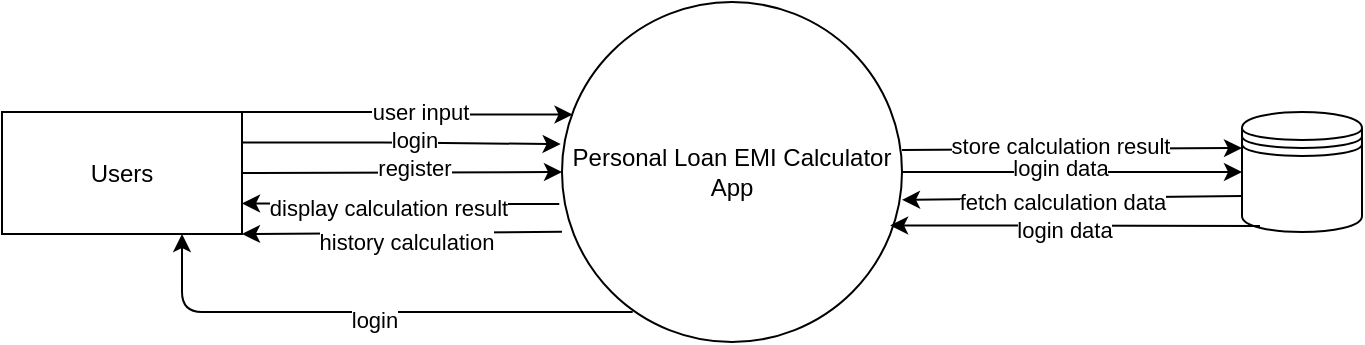 <mxfile version="24.4.15" type="github">
  <diagram name="Page-1" id="4gfZJWCbvDIWnL8wTOGd">
    <mxGraphModel dx="407" dy="252" grid="1" gridSize="10" guides="1" tooltips="1" connect="1" arrows="1" fold="1" page="1" pageScale="1" pageWidth="850" pageHeight="1100" math="0" shadow="0">
      <root>
        <mxCell id="0" />
        <mxCell id="1" parent="0" />
        <mxCell id="e2m1-YZ9APcAFBvNhqRW-2" value="Users" style="whiteSpace=wrap;html=1;" vertex="1" parent="1">
          <mxGeometry x="80" y="200" width="120" height="61" as="geometry" />
        </mxCell>
        <mxCell id="e2m1-YZ9APcAFBvNhqRW-3" value="" style="shape=datastore;whiteSpace=wrap;html=1;" vertex="1" parent="1">
          <mxGeometry x="700" y="200" width="60" height="60" as="geometry" />
        </mxCell>
        <mxCell id="e2m1-YZ9APcAFBvNhqRW-4" value="Personal Loan EMI Calculator App" style="ellipse;whiteSpace=wrap;html=1;aspect=fixed;" vertex="1" parent="1">
          <mxGeometry x="360" y="145" width="170" height="170" as="geometry" />
        </mxCell>
        <mxCell id="e2m1-YZ9APcAFBvNhqRW-5" value="" style="endArrow=classic;html=1;exitX=1;exitY=0.5;exitDx=0;exitDy=0;entryX=0;entryY=0.5;entryDx=0;entryDy=0;edgeStyle=orthogonalEdgeStyle;" edge="1" parent="1" source="e2m1-YZ9APcAFBvNhqRW-2">
          <mxGeometry width="50" height="50" relative="1" as="geometry">
            <mxPoint x="200" y="239" as="sourcePoint" />
            <mxPoint x="360" y="230" as="targetPoint" />
          </mxGeometry>
        </mxCell>
        <mxCell id="e2m1-YZ9APcAFBvNhqRW-8" value="register" style="edgeLabel;html=1;align=center;verticalAlign=middle;resizable=0;points=[];" vertex="1" connectable="0" parent="e2m1-YZ9APcAFBvNhqRW-5">
          <mxGeometry x="0.078" y="2" relative="1" as="geometry">
            <mxPoint as="offset" />
          </mxGeometry>
        </mxCell>
        <mxCell id="e2m1-YZ9APcAFBvNhqRW-6" value="" style="endArrow=classic;html=1;entryX=1;entryY=1;entryDx=0;entryDy=0;exitX=0;exitY=0.676;exitDx=0;exitDy=0;exitPerimeter=0;" edge="1" parent="1" source="e2m1-YZ9APcAFBvNhqRW-4" target="e2m1-YZ9APcAFBvNhqRW-2">
          <mxGeometry width="50" height="50" relative="1" as="geometry">
            <mxPoint x="240" y="310" as="sourcePoint" />
            <mxPoint x="290" y="260" as="targetPoint" />
            <Array as="points" />
          </mxGeometry>
        </mxCell>
        <mxCell id="e2m1-YZ9APcAFBvNhqRW-7" value="history calculation" style="edgeLabel;html=1;align=center;verticalAlign=middle;resizable=0;points=[];" vertex="1" connectable="0" parent="e2m1-YZ9APcAFBvNhqRW-6">
          <mxGeometry x="-0.02" y="3" relative="1" as="geometry">
            <mxPoint y="1" as="offset" />
          </mxGeometry>
        </mxCell>
        <mxCell id="e2m1-YZ9APcAFBvNhqRW-10" value="" style="endArrow=classic;html=1;exitX=1;exitY=0.5;exitDx=0;exitDy=0;entryX=0;entryY=0.5;entryDx=0;entryDy=0;" edge="1" parent="1" source="e2m1-YZ9APcAFBvNhqRW-4" target="e2m1-YZ9APcAFBvNhqRW-3">
          <mxGeometry width="50" height="50" relative="1" as="geometry">
            <mxPoint x="550" y="250" as="sourcePoint" />
            <mxPoint x="600" y="200" as="targetPoint" />
          </mxGeometry>
        </mxCell>
        <mxCell id="e2m1-YZ9APcAFBvNhqRW-12" value="login data" style="edgeLabel;html=1;align=center;verticalAlign=middle;resizable=0;points=[];" vertex="1" connectable="0" parent="e2m1-YZ9APcAFBvNhqRW-10">
          <mxGeometry x="-0.074" y="2" relative="1" as="geometry">
            <mxPoint as="offset" />
          </mxGeometry>
        </mxCell>
        <mxCell id="e2m1-YZ9APcAFBvNhqRW-11" value="" style="endArrow=classic;html=1;exitX=0;exitY=0.7;exitDx=0;exitDy=0;entryX=1;entryY=0.582;entryDx=0;entryDy=0;entryPerimeter=0;" edge="1" parent="1" source="e2m1-YZ9APcAFBvNhqRW-3" target="e2m1-YZ9APcAFBvNhqRW-4">
          <mxGeometry width="50" height="50" relative="1" as="geometry">
            <mxPoint x="590" y="260" as="sourcePoint" />
            <mxPoint x="640" y="210" as="targetPoint" />
          </mxGeometry>
        </mxCell>
        <mxCell id="e2m1-YZ9APcAFBvNhqRW-13" value="fetch calculation data" style="edgeLabel;html=1;align=center;verticalAlign=middle;resizable=0;points=[];" vertex="1" connectable="0" parent="e2m1-YZ9APcAFBvNhqRW-11">
          <mxGeometry x="0.067" y="2" relative="1" as="geometry">
            <mxPoint as="offset" />
          </mxGeometry>
        </mxCell>
        <mxCell id="e2m1-YZ9APcAFBvNhqRW-15" value="" style="endArrow=classic;html=1;exitX=1;exitY=0.25;exitDx=0;exitDy=0;entryX=-0.004;entryY=0.418;entryDx=0;entryDy=0;entryPerimeter=0;edgeStyle=orthogonalEdgeStyle;" edge="1" parent="1" source="e2m1-YZ9APcAFBvNhqRW-2" target="e2m1-YZ9APcAFBvNhqRW-4">
          <mxGeometry width="50" height="50" relative="1" as="geometry">
            <mxPoint x="200" y="209" as="sourcePoint" />
            <mxPoint x="360" y="209" as="targetPoint" />
          </mxGeometry>
        </mxCell>
        <mxCell id="e2m1-YZ9APcAFBvNhqRW-16" value="login" style="edgeLabel;html=1;align=center;verticalAlign=middle;resizable=0;points=[];" vertex="1" connectable="0" parent="e2m1-YZ9APcAFBvNhqRW-15">
          <mxGeometry x="0.078" y="2" relative="1" as="geometry">
            <mxPoint as="offset" />
          </mxGeometry>
        </mxCell>
        <mxCell id="e2m1-YZ9APcAFBvNhqRW-17" value="" style="endArrow=classic;html=1;entryX=1;entryY=0.75;entryDx=0;entryDy=0;exitX=-0.008;exitY=0.594;exitDx=0;exitDy=0;exitPerimeter=0;" edge="1" parent="1" source="e2m1-YZ9APcAFBvNhqRW-4" target="e2m1-YZ9APcAFBvNhqRW-2">
          <mxGeometry width="50" height="50" relative="1" as="geometry">
            <mxPoint x="230" y="320" as="sourcePoint" />
            <mxPoint x="360" y="246" as="targetPoint" />
            <Array as="points" />
          </mxGeometry>
        </mxCell>
        <mxCell id="e2m1-YZ9APcAFBvNhqRW-18" value="display calculation result" style="edgeLabel;html=1;align=center;verticalAlign=middle;resizable=0;points=[];" vertex="1" connectable="0" parent="e2m1-YZ9APcAFBvNhqRW-17">
          <mxGeometry x="0.078" y="2" relative="1" as="geometry">
            <mxPoint as="offset" />
          </mxGeometry>
        </mxCell>
        <mxCell id="e2m1-YZ9APcAFBvNhqRW-19" value="" style="endArrow=classic;html=1;exitX=1;exitY=0.5;exitDx=0;exitDy=0;entryX=0;entryY=0.3;entryDx=0;entryDy=0;" edge="1" parent="1" target="e2m1-YZ9APcAFBvNhqRW-3">
          <mxGeometry width="50" height="50" relative="1" as="geometry">
            <mxPoint x="530" y="219" as="sourcePoint" />
            <mxPoint x="700" y="219" as="targetPoint" />
          </mxGeometry>
        </mxCell>
        <mxCell id="e2m1-YZ9APcAFBvNhqRW-20" value="store calculation result" style="edgeLabel;html=1;align=center;verticalAlign=middle;resizable=0;points=[];" vertex="1" connectable="0" parent="e2m1-YZ9APcAFBvNhqRW-19">
          <mxGeometry x="-0.074" y="2" relative="1" as="geometry">
            <mxPoint as="offset" />
          </mxGeometry>
        </mxCell>
        <mxCell id="e2m1-YZ9APcAFBvNhqRW-21" value="" style="endArrow=classic;html=1;exitX=1;exitY=0;exitDx=0;exitDy=0;entryX=0.031;entryY=0.331;entryDx=0;entryDy=0;entryPerimeter=0;edgeStyle=orthogonalEdgeStyle;" edge="1" parent="1" source="e2m1-YZ9APcAFBvNhqRW-2" target="e2m1-YZ9APcAFBvNhqRW-4">
          <mxGeometry width="50" height="50" relative="1" as="geometry">
            <mxPoint x="210" y="225" as="sourcePoint" />
            <mxPoint x="369" y="226" as="targetPoint" />
            <Array as="points">
              <mxPoint x="280" y="200" />
              <mxPoint x="280" y="201" />
            </Array>
          </mxGeometry>
        </mxCell>
        <mxCell id="e2m1-YZ9APcAFBvNhqRW-22" value="user input" style="edgeLabel;html=1;align=center;verticalAlign=middle;resizable=0;points=[];" vertex="1" connectable="0" parent="e2m1-YZ9APcAFBvNhqRW-21">
          <mxGeometry x="0.078" y="2" relative="1" as="geometry">
            <mxPoint as="offset" />
          </mxGeometry>
        </mxCell>
        <mxCell id="e2m1-YZ9APcAFBvNhqRW-24" value="" style="endArrow=classic;html=1;entryX=0.75;entryY=1;entryDx=0;entryDy=0;exitX=0.208;exitY=0.912;exitDx=0;exitDy=0;exitPerimeter=0;" edge="1" parent="1" source="e2m1-YZ9APcAFBvNhqRW-4" target="e2m1-YZ9APcAFBvNhqRW-2">
          <mxGeometry width="50" height="50" relative="1" as="geometry">
            <mxPoint x="370" y="270" as="sourcePoint" />
            <mxPoint x="210" y="271" as="targetPoint" />
            <Array as="points">
              <mxPoint x="170" y="300" />
            </Array>
          </mxGeometry>
        </mxCell>
        <mxCell id="e2m1-YZ9APcAFBvNhqRW-25" value="login" style="edgeLabel;html=1;align=center;verticalAlign=middle;resizable=0;points=[];" vertex="1" connectable="0" parent="e2m1-YZ9APcAFBvNhqRW-24">
          <mxGeometry x="-0.02" y="3" relative="1" as="geometry">
            <mxPoint y="1" as="offset" />
          </mxGeometry>
        </mxCell>
        <mxCell id="e2m1-YZ9APcAFBvNhqRW-26" value="" style="endArrow=classic;html=1;entryX=0.965;entryY=0.657;entryDx=0;entryDy=0;entryPerimeter=0;exitX=0.15;exitY=0.95;exitDx=0;exitDy=0;exitPerimeter=0;" edge="1" parent="1" source="e2m1-YZ9APcAFBvNhqRW-3" target="e2m1-YZ9APcAFBvNhqRW-4">
          <mxGeometry width="50" height="50" relative="1" as="geometry">
            <mxPoint x="690" y="270" as="sourcePoint" />
            <mxPoint x="540" y="254" as="targetPoint" />
          </mxGeometry>
        </mxCell>
        <mxCell id="e2m1-YZ9APcAFBvNhqRW-27" value="login data" style="edgeLabel;html=1;align=center;verticalAlign=middle;resizable=0;points=[];" vertex="1" connectable="0" parent="e2m1-YZ9APcAFBvNhqRW-26">
          <mxGeometry x="0.067" y="2" relative="1" as="geometry">
            <mxPoint as="offset" />
          </mxGeometry>
        </mxCell>
      </root>
    </mxGraphModel>
  </diagram>
</mxfile>
